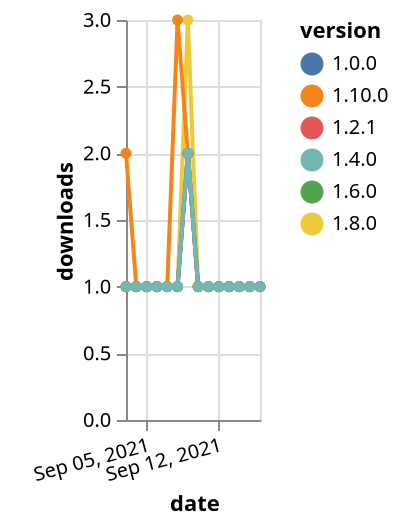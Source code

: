 {"$schema": "https://vega.github.io/schema/vega-lite/v5.json", "description": "A simple bar chart with embedded data.", "data": {"values": [{"date": "2021-09-03", "total": 158, "delta": 1, "version": "1.6.0"}, {"date": "2021-09-04", "total": 159, "delta": 1, "version": "1.6.0"}, {"date": "2021-09-05", "total": 160, "delta": 1, "version": "1.6.0"}, {"date": "2021-09-06", "total": 161, "delta": 1, "version": "1.6.0"}, {"date": "2021-09-07", "total": 162, "delta": 1, "version": "1.6.0"}, {"date": "2021-09-08", "total": 163, "delta": 1, "version": "1.6.0"}, {"date": "2021-09-09", "total": 165, "delta": 2, "version": "1.6.0"}, {"date": "2021-09-10", "total": 166, "delta": 1, "version": "1.6.0"}, {"date": "2021-09-11", "total": 167, "delta": 1, "version": "1.6.0"}, {"date": "2021-09-12", "total": 168, "delta": 1, "version": "1.6.0"}, {"date": "2021-09-13", "total": 169, "delta": 1, "version": "1.6.0"}, {"date": "2021-09-14", "total": 170, "delta": 1, "version": "1.6.0"}, {"date": "2021-09-15", "total": 171, "delta": 1, "version": "1.6.0"}, {"date": "2021-09-16", "total": 172, "delta": 1, "version": "1.6.0"}, {"date": "2021-09-03", "total": 187, "delta": 1, "version": "1.8.0"}, {"date": "2021-09-04", "total": 188, "delta": 1, "version": "1.8.0"}, {"date": "2021-09-05", "total": 189, "delta": 1, "version": "1.8.0"}, {"date": "2021-09-06", "total": 190, "delta": 1, "version": "1.8.0"}, {"date": "2021-09-07", "total": 191, "delta": 1, "version": "1.8.0"}, {"date": "2021-09-08", "total": 192, "delta": 1, "version": "1.8.0"}, {"date": "2021-09-09", "total": 195, "delta": 3, "version": "1.8.0"}, {"date": "2021-09-10", "total": 196, "delta": 1, "version": "1.8.0"}, {"date": "2021-09-11", "total": 197, "delta": 1, "version": "1.8.0"}, {"date": "2021-09-12", "total": 198, "delta": 1, "version": "1.8.0"}, {"date": "2021-09-13", "total": 199, "delta": 1, "version": "1.8.0"}, {"date": "2021-09-14", "total": 200, "delta": 1, "version": "1.8.0"}, {"date": "2021-09-15", "total": 201, "delta": 1, "version": "1.8.0"}, {"date": "2021-09-16", "total": 202, "delta": 1, "version": "1.8.0"}, {"date": "2021-09-03", "total": 133, "delta": 2, "version": "1.10.0"}, {"date": "2021-09-04", "total": 134, "delta": 1, "version": "1.10.0"}, {"date": "2021-09-05", "total": 135, "delta": 1, "version": "1.10.0"}, {"date": "2021-09-06", "total": 136, "delta": 1, "version": "1.10.0"}, {"date": "2021-09-07", "total": 137, "delta": 1, "version": "1.10.0"}, {"date": "2021-09-08", "total": 140, "delta": 3, "version": "1.10.0"}, {"date": "2021-09-09", "total": 142, "delta": 2, "version": "1.10.0"}, {"date": "2021-09-10", "total": 143, "delta": 1, "version": "1.10.0"}, {"date": "2021-09-11", "total": 144, "delta": 1, "version": "1.10.0"}, {"date": "2021-09-12", "total": 145, "delta": 1, "version": "1.10.0"}, {"date": "2021-09-13", "total": 146, "delta": 1, "version": "1.10.0"}, {"date": "2021-09-14", "total": 147, "delta": 1, "version": "1.10.0"}, {"date": "2021-09-15", "total": 148, "delta": 1, "version": "1.10.0"}, {"date": "2021-09-16", "total": 149, "delta": 1, "version": "1.10.0"}, {"date": "2021-09-03", "total": 241, "delta": 1, "version": "1.0.0"}, {"date": "2021-09-04", "total": 242, "delta": 1, "version": "1.0.0"}, {"date": "2021-09-05", "total": 243, "delta": 1, "version": "1.0.0"}, {"date": "2021-09-06", "total": 244, "delta": 1, "version": "1.0.0"}, {"date": "2021-09-07", "total": 245, "delta": 1, "version": "1.0.0"}, {"date": "2021-09-08", "total": 246, "delta": 1, "version": "1.0.0"}, {"date": "2021-09-09", "total": 248, "delta": 2, "version": "1.0.0"}, {"date": "2021-09-10", "total": 249, "delta": 1, "version": "1.0.0"}, {"date": "2021-09-11", "total": 250, "delta": 1, "version": "1.0.0"}, {"date": "2021-09-12", "total": 251, "delta": 1, "version": "1.0.0"}, {"date": "2021-09-13", "total": 252, "delta": 1, "version": "1.0.0"}, {"date": "2021-09-14", "total": 253, "delta": 1, "version": "1.0.0"}, {"date": "2021-09-15", "total": 254, "delta": 1, "version": "1.0.0"}, {"date": "2021-09-16", "total": 255, "delta": 1, "version": "1.0.0"}, {"date": "2021-09-03", "total": 195, "delta": 1, "version": "1.2.1"}, {"date": "2021-09-04", "total": 196, "delta": 1, "version": "1.2.1"}, {"date": "2021-09-05", "total": 197, "delta": 1, "version": "1.2.1"}, {"date": "2021-09-06", "total": 198, "delta": 1, "version": "1.2.1"}, {"date": "2021-09-07", "total": 199, "delta": 1, "version": "1.2.1"}, {"date": "2021-09-08", "total": 200, "delta": 1, "version": "1.2.1"}, {"date": "2021-09-09", "total": 202, "delta": 2, "version": "1.2.1"}, {"date": "2021-09-10", "total": 203, "delta": 1, "version": "1.2.1"}, {"date": "2021-09-11", "total": 204, "delta": 1, "version": "1.2.1"}, {"date": "2021-09-12", "total": 205, "delta": 1, "version": "1.2.1"}, {"date": "2021-09-13", "total": 206, "delta": 1, "version": "1.2.1"}, {"date": "2021-09-14", "total": 207, "delta": 1, "version": "1.2.1"}, {"date": "2021-09-15", "total": 208, "delta": 1, "version": "1.2.1"}, {"date": "2021-09-16", "total": 209, "delta": 1, "version": "1.2.1"}, {"date": "2021-09-03", "total": 188, "delta": 1, "version": "1.4.0"}, {"date": "2021-09-04", "total": 189, "delta": 1, "version": "1.4.0"}, {"date": "2021-09-05", "total": 190, "delta": 1, "version": "1.4.0"}, {"date": "2021-09-06", "total": 191, "delta": 1, "version": "1.4.0"}, {"date": "2021-09-07", "total": 192, "delta": 1, "version": "1.4.0"}, {"date": "2021-09-08", "total": 193, "delta": 1, "version": "1.4.0"}, {"date": "2021-09-09", "total": 195, "delta": 2, "version": "1.4.0"}, {"date": "2021-09-10", "total": 196, "delta": 1, "version": "1.4.0"}, {"date": "2021-09-11", "total": 197, "delta": 1, "version": "1.4.0"}, {"date": "2021-09-12", "total": 198, "delta": 1, "version": "1.4.0"}, {"date": "2021-09-13", "total": 199, "delta": 1, "version": "1.4.0"}, {"date": "2021-09-14", "total": 200, "delta": 1, "version": "1.4.0"}, {"date": "2021-09-15", "total": 201, "delta": 1, "version": "1.4.0"}, {"date": "2021-09-16", "total": 202, "delta": 1, "version": "1.4.0"}]}, "width": "container", "mark": {"type": "line", "point": {"filled": true}}, "encoding": {"x": {"field": "date", "type": "temporal", "timeUnit": "yearmonthdate", "title": "date", "axis": {"labelAngle": -15}}, "y": {"field": "delta", "type": "quantitative", "title": "downloads"}, "color": {"field": "version", "type": "nominal"}, "tooltip": {"field": "delta"}}}